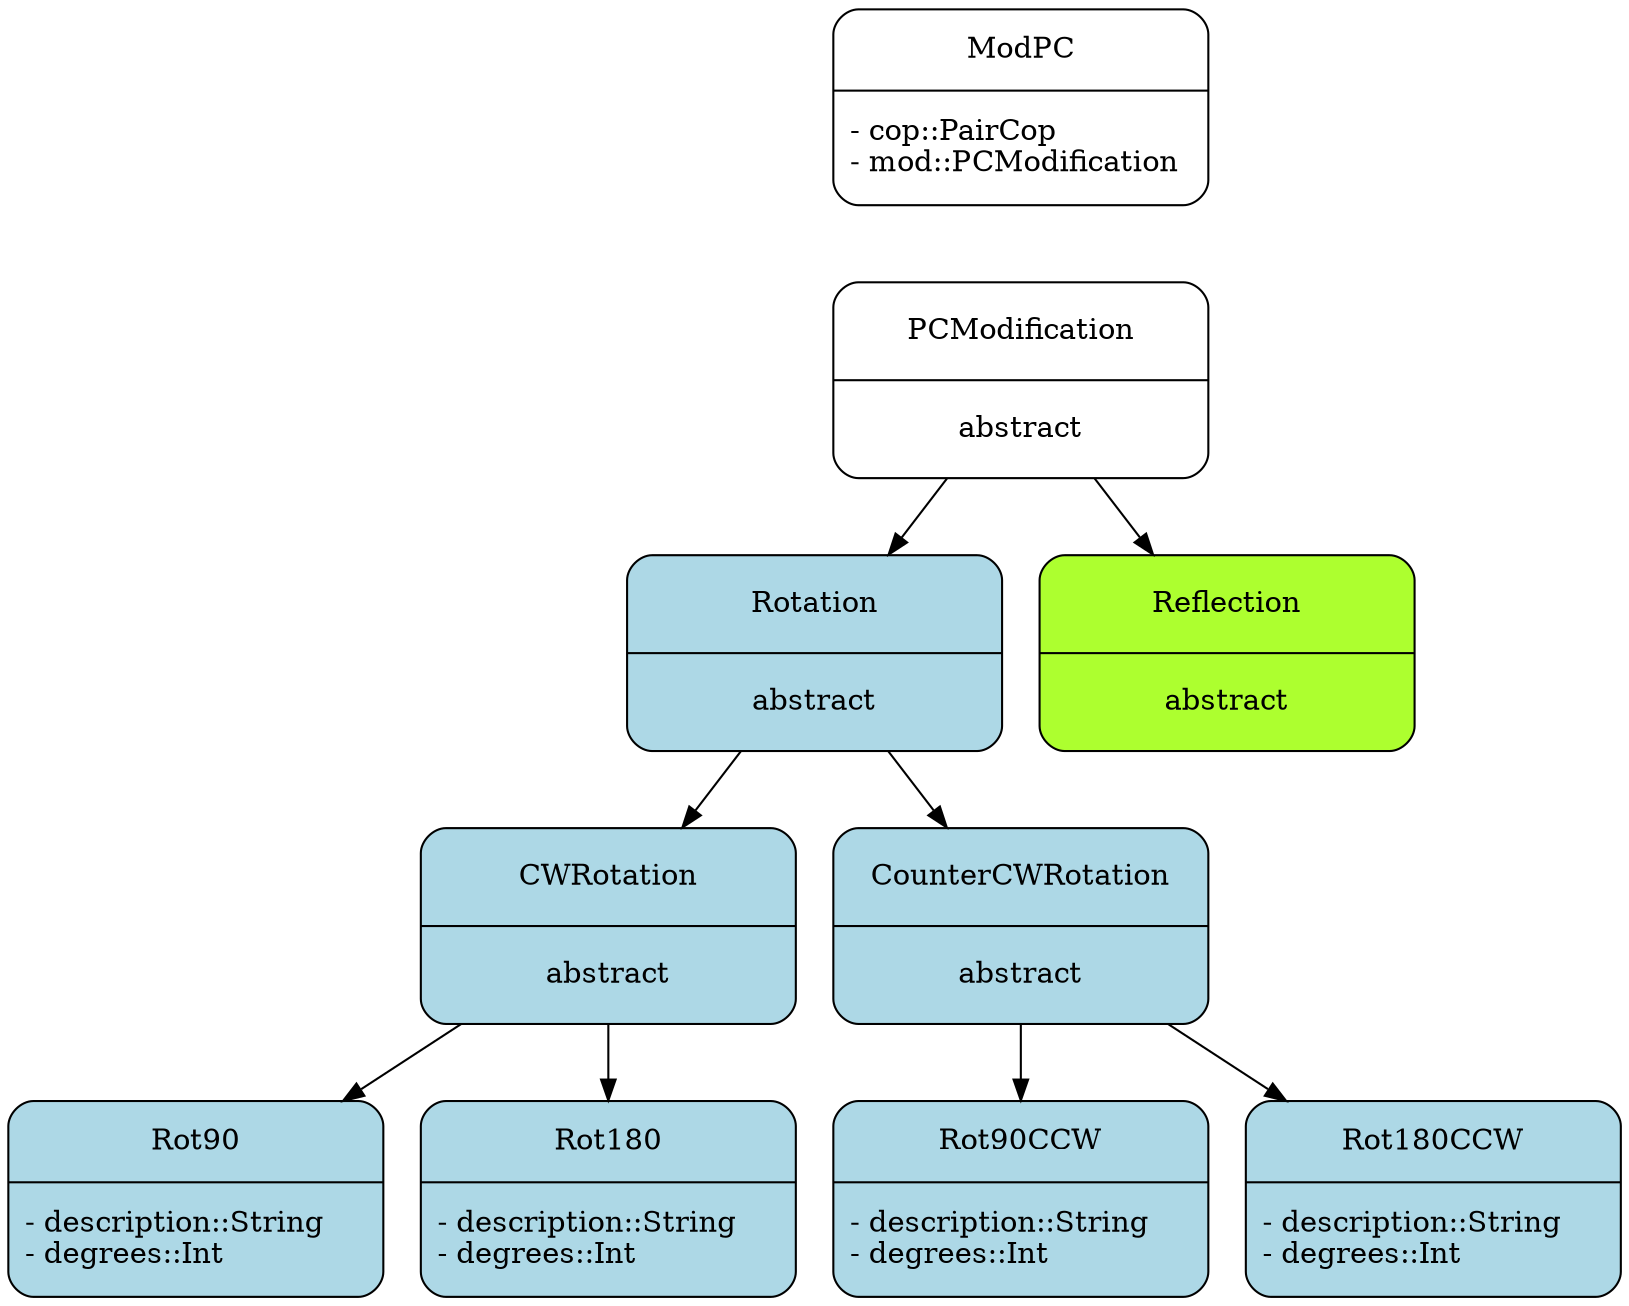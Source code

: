digraph G {

node [shape=Mrecord; fixedsize=true; height=1.3; width=2.5];

modpc [label="{ModPC | - cop::PairCop\l- mod::PCModification\l}"];

pcmod [label="{PCModification | abstract}"];

rot [label="{Rotation | abstract}"; style=filled; fillcolor="lightblue"];
refl [label="{Reflection | abstract}"; fillcolor="greenyellow"; style=filled];

node [style=filled; fillcolor="lightblue"];

cwrot [label="{CWRotation | abstract}"];
countrot [label="{CounterCWRotation | abstract}"];

rot90 [label="{Rot90 | - description::String\l- degrees::Int\l}"];
rot180 [label="{Rot180 | - description::String\l- degrees::Int\l}"];

rot90ccw [label="{Rot90CCW | - description::String\l- degrees::Int\l}"];
rot180ccw [label="{Rot180CCW | - description::String\l- degrees::Int\l}"];

modpc -> pcmod [style=invis];

pcmod -> rot;
pcmod -> refl;

rot -> cwrot;
rot -> countrot;

cwrot -> rot90;
cwrot -> rot180;

countrot -> rot90ccw;
countrot -> rot180ccw;

}
